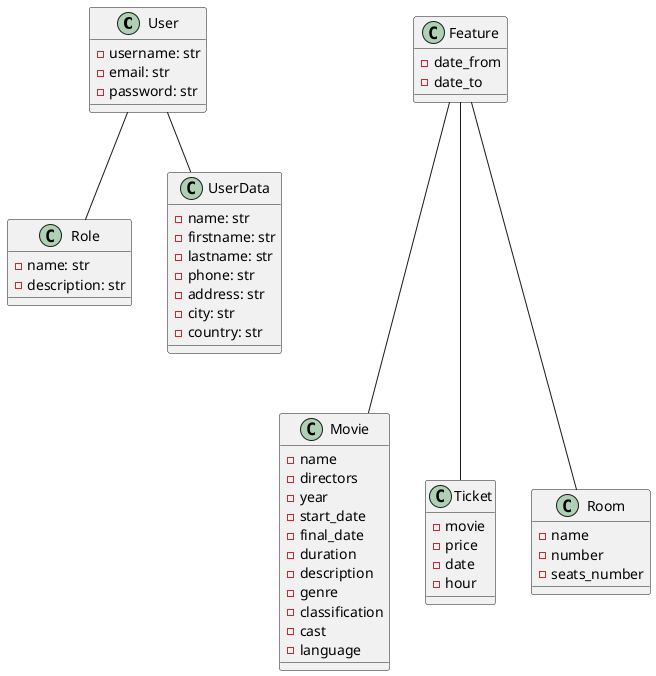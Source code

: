 @startuml Diagrama de cine

class User {
    - username: str
    - email: str
    - password: str
}

class Role {
    - name: str
    - description: str
}

class UserData {
    - name: str
    - firstname: str
    - lastname: str
    - phone: str
    - address: str
    - city: str
    - country: str
}

class Movie {
    - name
    - directors
    - year
    - start_date
    - final_date
    - duration
    - description
    - genre
    - classification
    - cast
    - language
}

class Ticket {
    - movie
    - price
    - date
    - hour
}

class Room {
    - name
    - number
    - seats_number 
}

class Feature {
    - date_from
    - date_to
}

Feature --- Room
Feature --- Movie
Feature --- Ticket

User -- UserData
User -- Role

@enduml
